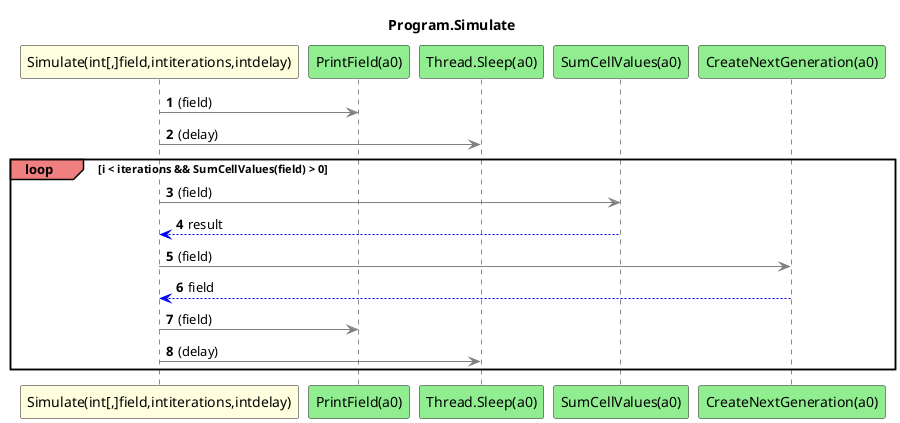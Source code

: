@startuml Program.Simulate
title Program.Simulate
participant "Simulate(int[,]field,intiterations,intdelay)" as Simulate_p0_p1_p2 #LightYellow
participant "PrintField(a0)" as PrintField_a0 #LightGreen
participant "Thread.Sleep(a0)" as Thread_Sleep_a0 #LightGreen
participant "SumCellValues(a0)" as SumCellValues_a0 #LightGreen
participant "CreateNextGeneration(a0)" as CreateNextGeneration_a0 #LightGreen
autonumber
Simulate_p0_p1_p2 -[#grey]> PrintField_a0 : (field)
Simulate_p0_p1_p2 -[#grey]> Thread_Sleep_a0 : (delay)
loop#LightCoral i < iterations && SumCellValues(field) > 0
    Simulate_p0_p1_p2 -[#grey]> SumCellValues_a0 : (field)
    SumCellValues_a0 -[#blue]-> Simulate_p0_p1_p2 : result
    Simulate_p0_p1_p2 -[#grey]> CreateNextGeneration_a0 : (field)
    CreateNextGeneration_a0 -[#blue]-> Simulate_p0_p1_p2 : field
    Simulate_p0_p1_p2 -[#grey]> PrintField_a0 : (field)
    Simulate_p0_p1_p2 -[#grey]> Thread_Sleep_a0 : (delay)
end
@enduml
